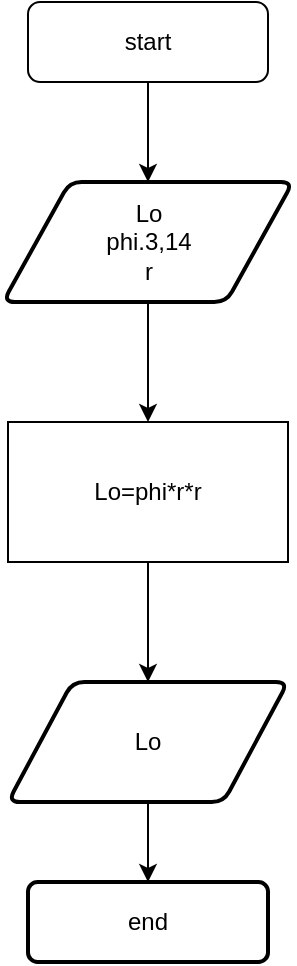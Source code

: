 <mxfile version="22.0.8" type="github">
  <diagram name="Page-1" id="ox_xpiER131zjLyTj_U5">
    <mxGraphModel dx="1114" dy="555" grid="1" gridSize="10" guides="1" tooltips="1" connect="1" arrows="1" fold="1" page="1" pageScale="1" pageWidth="827" pageHeight="1169" math="0" shadow="0">
      <root>
        <mxCell id="0" />
        <mxCell id="1" parent="0" />
        <mxCell id="TyFk9mQkdt7fxy6A1QTa-1" style="edgeStyle=orthogonalEdgeStyle;rounded=0;orthogonalLoop=1;jettySize=auto;html=1;exitX=0.5;exitY=1;exitDx=0;exitDy=0;entryX=0.5;entryY=0;entryDx=0;entryDy=0;" edge="1" parent="1" source="TyFk9mQkdt7fxy6A1QTa-2" target="TyFk9mQkdt7fxy6A1QTa-4">
          <mxGeometry relative="1" as="geometry" />
        </mxCell>
        <mxCell id="TyFk9mQkdt7fxy6A1QTa-2" value="start" style="rounded=1;whiteSpace=wrap;html=1;fontSize=12;glass=0;strokeWidth=1;shadow=0;" vertex="1" parent="1">
          <mxGeometry x="160" y="90" width="120" height="40" as="geometry" />
        </mxCell>
        <mxCell id="TyFk9mQkdt7fxy6A1QTa-3" style="edgeStyle=orthogonalEdgeStyle;rounded=0;orthogonalLoop=1;jettySize=auto;html=1;exitX=0.5;exitY=1;exitDx=0;exitDy=0;entryX=0.5;entryY=0;entryDx=0;entryDy=0;" edge="1" parent="1" source="TyFk9mQkdt7fxy6A1QTa-4" target="TyFk9mQkdt7fxy6A1QTa-7">
          <mxGeometry relative="1" as="geometry" />
        </mxCell>
        <mxCell id="TyFk9mQkdt7fxy6A1QTa-4" value="&lt;div&gt;Lo&lt;/div&gt;&lt;div&gt;phi.3,14&lt;/div&gt;&lt;div&gt;r&lt;br&gt;&lt;/div&gt;" style="shape=parallelogram;html=1;strokeWidth=2;perimeter=parallelogramPerimeter;whiteSpace=wrap;rounded=1;arcSize=12;size=0.23;" vertex="1" parent="1">
          <mxGeometry x="147.5" y="180" width="145" height="60" as="geometry" />
        </mxCell>
        <mxCell id="TyFk9mQkdt7fxy6A1QTa-5" value="end" style="rounded=1;whiteSpace=wrap;html=1;strokeWidth=2;arcSize=12;" vertex="1" parent="1">
          <mxGeometry x="160" y="530" width="120" height="40" as="geometry" />
        </mxCell>
        <mxCell id="TyFk9mQkdt7fxy6A1QTa-6" style="edgeStyle=orthogonalEdgeStyle;rounded=0;orthogonalLoop=1;jettySize=auto;html=1;exitX=0.5;exitY=1;exitDx=0;exitDy=0;" edge="1" parent="1" source="TyFk9mQkdt7fxy6A1QTa-7" target="TyFk9mQkdt7fxy6A1QTa-9">
          <mxGeometry relative="1" as="geometry" />
        </mxCell>
        <mxCell id="TyFk9mQkdt7fxy6A1QTa-7" value="Lo=phi*r*r" style="rounded=0;whiteSpace=wrap;html=1;" vertex="1" parent="1">
          <mxGeometry x="150" y="300" width="140" height="70" as="geometry" />
        </mxCell>
        <mxCell id="TyFk9mQkdt7fxy6A1QTa-8" style="edgeStyle=orthogonalEdgeStyle;rounded=0;orthogonalLoop=1;jettySize=auto;html=1;exitX=0.5;exitY=1;exitDx=0;exitDy=0;entryX=0.5;entryY=0;entryDx=0;entryDy=0;" edge="1" parent="1" source="TyFk9mQkdt7fxy6A1QTa-9" target="TyFk9mQkdt7fxy6A1QTa-5">
          <mxGeometry relative="1" as="geometry" />
        </mxCell>
        <mxCell id="TyFk9mQkdt7fxy6A1QTa-9" value="Lo" style="shape=parallelogram;html=1;strokeWidth=2;perimeter=parallelogramPerimeter;whiteSpace=wrap;rounded=1;arcSize=12;size=0.23;" vertex="1" parent="1">
          <mxGeometry x="150" y="430" width="140" height="60" as="geometry" />
        </mxCell>
      </root>
    </mxGraphModel>
  </diagram>
</mxfile>
